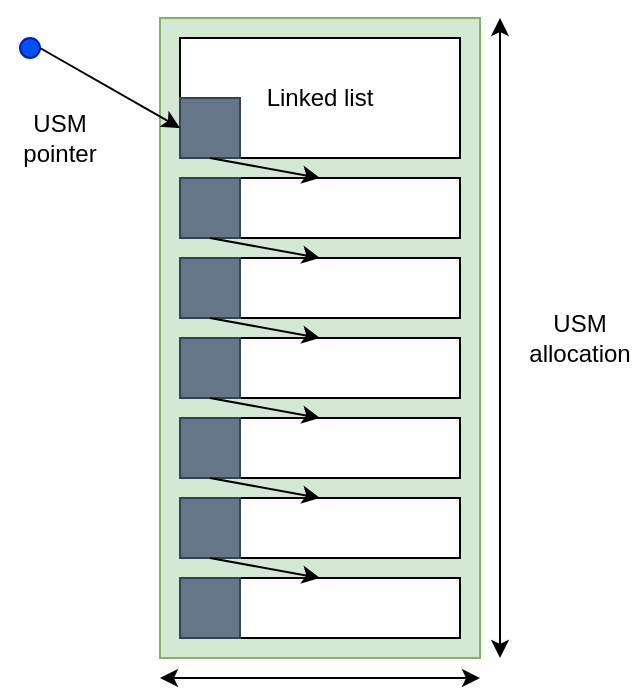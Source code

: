 <mxfile version="13.6.2" type="device"><diagram id="Z9ssuFhN3Ngwef3hBCT9" name="Page-1"><mxGraphModel dx="1422" dy="822" grid="1" gridSize="10" guides="1" tooltips="1" connect="1" arrows="1" fold="1" page="1" pageScale="1" pageWidth="827" pageHeight="1169" math="0" shadow="0"><root><mxCell id="0"/><mxCell id="1" parent="0"/><mxCell id="CekhEyt7E4XZhUsbvwBY-1" value="&lt;p style=&quot;line-height: 120%&quot;&gt;&lt;br&gt;&lt;/p&gt;" style="rounded=0;whiteSpace=wrap;html=1;fillColor=#d5e8d4;strokeColor=#82b366;" parent="1" vertex="1"><mxGeometry x="120" y="40" width="160" height="320" as="geometry"/></mxCell><mxCell id="CekhEyt7E4XZhUsbvwBY-4" value="Linked list" style="rounded=0;whiteSpace=wrap;html=1;direction=south;" parent="1" vertex="1"><mxGeometry x="130" y="50" width="140" height="60" as="geometry"/></mxCell><mxCell id="CekhEyt7E4XZhUsbvwBY-5" value="" style="rounded=0;whiteSpace=wrap;html=1;" parent="1" vertex="1"><mxGeometry x="130" y="120" width="140" height="30" as="geometry"/></mxCell><mxCell id="CekhEyt7E4XZhUsbvwBY-6" value="" style="rounded=0;whiteSpace=wrap;html=1;" parent="1" vertex="1"><mxGeometry x="130" y="160" width="140" height="30" as="geometry"/></mxCell><mxCell id="CekhEyt7E4XZhUsbvwBY-7" value="" style="rounded=0;whiteSpace=wrap;html=1;" parent="1" vertex="1"><mxGeometry x="130" y="200" width="140" height="30" as="geometry"/></mxCell><mxCell id="CekhEyt7E4XZhUsbvwBY-8" value="" style="rounded=0;whiteSpace=wrap;html=1;" parent="1" vertex="1"><mxGeometry x="130" y="240" width="140" height="30" as="geometry"/></mxCell><mxCell id="CekhEyt7E4XZhUsbvwBY-9" value="" style="rounded=0;whiteSpace=wrap;html=1;" parent="1" vertex="1"><mxGeometry x="130" y="280" width="140" height="30" as="geometry"/></mxCell><mxCell id="CekhEyt7E4XZhUsbvwBY-10" value="" style="rounded=0;whiteSpace=wrap;html=1;" parent="1" vertex="1"><mxGeometry x="130" y="320" width="140" height="30" as="geometry"/></mxCell><mxCell id="CekhEyt7E4XZhUsbvwBY-12" value="" style="rounded=0;whiteSpace=wrap;html=1;fillColor=#647687;strokeColor=#314354;fontColor=#ffffff;" parent="1" vertex="1"><mxGeometry x="130" y="120" width="30" height="30" as="geometry"/></mxCell><mxCell id="CekhEyt7E4XZhUsbvwBY-13" value="" style="rounded=0;whiteSpace=wrap;html=1;fillColor=#647687;strokeColor=#314354;fontColor=#ffffff;" parent="1" vertex="1"><mxGeometry x="130" y="160" width="30" height="30" as="geometry"/></mxCell><mxCell id="CekhEyt7E4XZhUsbvwBY-14" value="" style="rounded=0;whiteSpace=wrap;html=1;fillColor=#647687;strokeColor=#314354;fontColor=#ffffff;" parent="1" vertex="1"><mxGeometry x="130" y="200" width="30" height="30" as="geometry"/></mxCell><mxCell id="CekhEyt7E4XZhUsbvwBY-15" value="" style="rounded=0;whiteSpace=wrap;html=1;fillColor=#647687;strokeColor=#314354;fontColor=#ffffff;" parent="1" vertex="1"><mxGeometry x="130" y="240" width="30" height="30" as="geometry"/></mxCell><mxCell id="CekhEyt7E4XZhUsbvwBY-16" value="" style="rounded=0;whiteSpace=wrap;html=1;fillColor=#647687;strokeColor=#314354;fontColor=#ffffff;" parent="1" vertex="1"><mxGeometry x="130" y="280" width="30" height="30" as="geometry"/></mxCell><mxCell id="CekhEyt7E4XZhUsbvwBY-17" value="" style="rounded=0;whiteSpace=wrap;html=1;fillColor=#647687;strokeColor=#314354;fontColor=#ffffff;" parent="1" vertex="1"><mxGeometry x="130" y="320" width="30" height="30" as="geometry"/></mxCell><mxCell id="CekhEyt7E4XZhUsbvwBY-19" value="" style="endArrow=classic;html=1;exitX=0.5;exitY=1;exitDx=0;exitDy=0;entryX=0.5;entryY=0;entryDx=0;entryDy=0;" parent="1" source="CekhEyt7E4XZhUsbvwBY-12" target="CekhEyt7E4XZhUsbvwBY-6" edge="1"><mxGeometry width="50" height="50" relative="1" as="geometry"><mxPoint x="170" y="105" as="sourcePoint"/><mxPoint x="210" y="130" as="targetPoint"/></mxGeometry></mxCell><mxCell id="CekhEyt7E4XZhUsbvwBY-20" value="" style="endArrow=classic;html=1;exitX=0.5;exitY=1;exitDx=0;exitDy=0;entryX=0.5;entryY=0;entryDx=0;entryDy=0;" parent="1" source="CekhEyt7E4XZhUsbvwBY-13" target="CekhEyt7E4XZhUsbvwBY-7" edge="1"><mxGeometry width="50" height="50" relative="1" as="geometry"><mxPoint x="155" y="160" as="sourcePoint"/><mxPoint x="210" y="170" as="targetPoint"/></mxGeometry></mxCell><mxCell id="CekhEyt7E4XZhUsbvwBY-21" value="" style="endArrow=classic;html=1;exitX=0.5;exitY=1;exitDx=0;exitDy=0;entryX=0.5;entryY=0;entryDx=0;entryDy=0;" parent="1" source="CekhEyt7E4XZhUsbvwBY-14" target="CekhEyt7E4XZhUsbvwBY-8" edge="1"><mxGeometry width="50" height="50" relative="1" as="geometry"><mxPoint x="165" y="170" as="sourcePoint"/><mxPoint x="220" y="180" as="targetPoint"/></mxGeometry></mxCell><mxCell id="CekhEyt7E4XZhUsbvwBY-22" value="" style="endArrow=classic;html=1;exitX=0.5;exitY=1;exitDx=0;exitDy=0;entryX=0.5;entryY=0;entryDx=0;entryDy=0;" parent="1" source="CekhEyt7E4XZhUsbvwBY-15" target="CekhEyt7E4XZhUsbvwBY-9" edge="1"><mxGeometry width="50" height="50" relative="1" as="geometry"><mxPoint x="175" y="180" as="sourcePoint"/><mxPoint x="230" y="190" as="targetPoint"/></mxGeometry></mxCell><mxCell id="CekhEyt7E4XZhUsbvwBY-23" value="" style="endArrow=classic;html=1;exitX=0.5;exitY=1;exitDx=0;exitDy=0;entryX=0.5;entryY=0;entryDx=0;entryDy=0;" parent="1" source="CekhEyt7E4XZhUsbvwBY-16" target="CekhEyt7E4XZhUsbvwBY-10" edge="1"><mxGeometry width="50" height="50" relative="1" as="geometry"><mxPoint x="185" y="190" as="sourcePoint"/><mxPoint x="240" y="200" as="targetPoint"/></mxGeometry></mxCell><mxCell id="CekhEyt7E4XZhUsbvwBY-24" value="" style="rounded=0;whiteSpace=wrap;html=1;fillColor=#647687;strokeColor=#314354;fontColor=#ffffff;" parent="1" vertex="1"><mxGeometry x="130" y="80" width="30" height="30" as="geometry"/></mxCell><mxCell id="CekhEyt7E4XZhUsbvwBY-25" value="" style="endArrow=classic;html=1;exitX=0.5;exitY=1;exitDx=0;exitDy=0;entryX=0.5;entryY=0;entryDx=0;entryDy=0;" parent="1" source="CekhEyt7E4XZhUsbvwBY-24" target="CekhEyt7E4XZhUsbvwBY-5" edge="1"><mxGeometry width="50" height="50" relative="1" as="geometry"><mxPoint x="155" y="160" as="sourcePoint"/><mxPoint x="210" y="170" as="targetPoint"/></mxGeometry></mxCell><mxCell id="CekhEyt7E4XZhUsbvwBY-27" value="" style="endArrow=classic;startArrow=classic;html=1;" parent="1" edge="1"><mxGeometry width="50" height="50" relative="1" as="geometry"><mxPoint x="290" y="360" as="sourcePoint"/><mxPoint x="290" y="40" as="targetPoint"/></mxGeometry></mxCell><mxCell id="CekhEyt7E4XZhUsbvwBY-28" value="USM allocation" style="text;html=1;strokeColor=none;fillColor=none;align=center;verticalAlign=middle;whiteSpace=wrap;rounded=0;" parent="1" vertex="1"><mxGeometry x="300" y="180" width="60" height="40" as="geometry"/></mxCell><mxCell id="CekhEyt7E4XZhUsbvwBY-30" value="" style="endArrow=classic;startArrow=classic;html=1;" parent="1" edge="1"><mxGeometry width="50" height="50" relative="1" as="geometry"><mxPoint x="120" y="370" as="sourcePoint"/><mxPoint x="280" y="370" as="targetPoint"/></mxGeometry></mxCell><mxCell id="CekhEyt7E4XZhUsbvwBY-31" value="" style="ellipse;whiteSpace=wrap;html=1;fillColor=#0050ef;strokeColor=#001DBC;fontColor=#ffffff;" parent="1" vertex="1"><mxGeometry x="50" y="50" width="10" height="10" as="geometry"/></mxCell><mxCell id="CekhEyt7E4XZhUsbvwBY-35" value="" style="endArrow=classic;html=1;entryX=0;entryY=0.5;entryDx=0;entryDy=0;exitX=1;exitY=0.5;exitDx=0;exitDy=0;" parent="1" source="CekhEyt7E4XZhUsbvwBY-31" target="CekhEyt7E4XZhUsbvwBY-24" edge="1"><mxGeometry width="50" height="50" relative="1" as="geometry"><mxPoint x="470" y="190" as="sourcePoint"/><mxPoint x="520" y="140" as="targetPoint"/></mxGeometry></mxCell><mxCell id="CekhEyt7E4XZhUsbvwBY-36" value="USM pointer" style="text;html=1;strokeColor=none;fillColor=none;align=center;verticalAlign=middle;whiteSpace=wrap;rounded=0;" parent="1" vertex="1"><mxGeometry x="40" y="80" width="60" height="40" as="geometry"/></mxCell></root></mxGraphModel></diagram></mxfile>